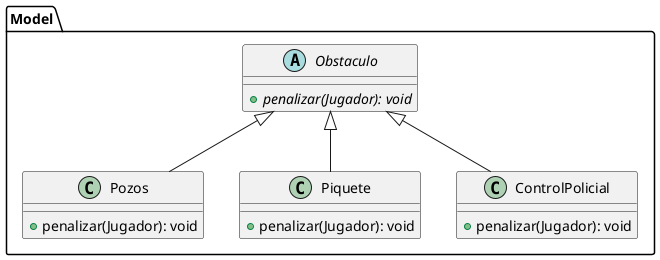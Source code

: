 @startuml

package Model {
        abstract  class Obstaculo {
                
                + {abstract} penalizar(Jugador): void
        }
}

package Model {
        class Pozos {
               + penalizar(Jugador): void
        }
}

package Model {
        class Piquete {
               + penalizar(Jugador): void
        }
}

package Model {
        class ControlPolicial {
             + penalizar(Jugador): void
        }
}

Obstaculo <|-- Pozos
Obstaculo <|-- Piquete
Obstaculo <|-- ControlPolicial

@enduml

